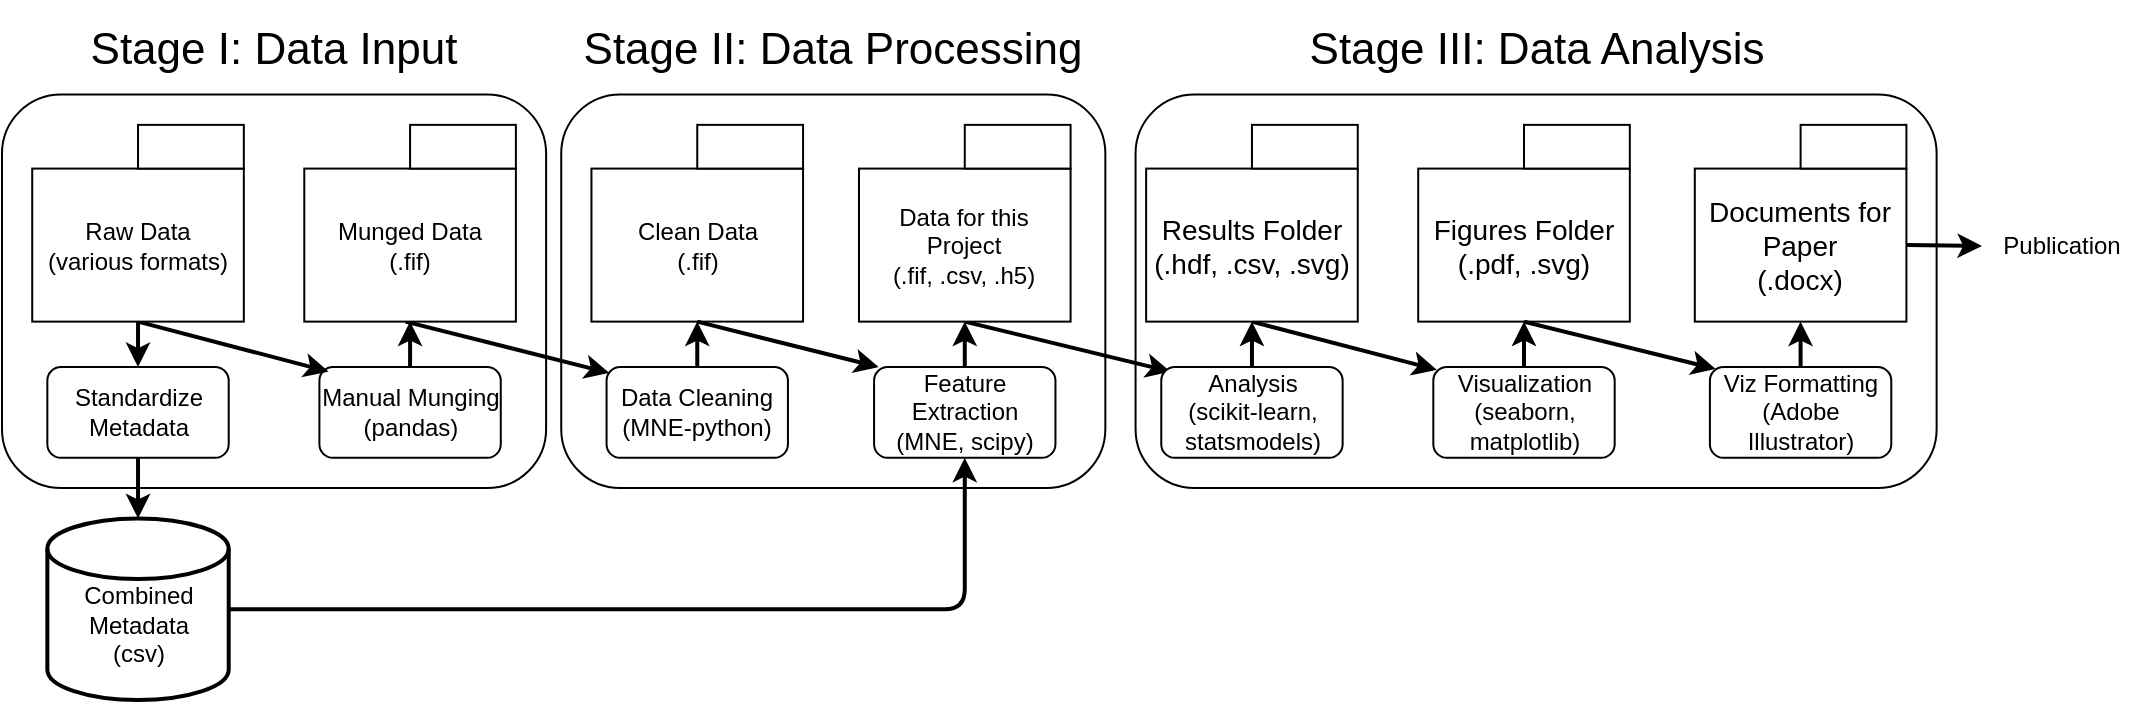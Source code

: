 <mxfile userAgent="Mozilla/5.0 (Macintosh; Intel Mac OS X 10_11_3) AppleWebKit/537.36 (KHTML, like Gecko) Chrome/49.0.262.110 Safari/537.36" version="5.4.1.4" editor="www.draw.io" type="google"><diagram><mxGraphModel dx="1363" dy="791" grid="1" gridSize="10" guides="1" tooltips="1" connect="1" arrows="1" fold="1" page="1" pageScale="1" pageWidth="1100" pageHeight="850" background="#ffffff" math="0" shadow="0"><root><mxCell id="0"/><mxCell id="1" parent="0"/><mxCell id="3bd5dab3feeb4b83-63" value="" style="rounded=1;whiteSpace=wrap;html=1;fontSize=12;" vertex="1" parent="1"><mxGeometry x="576.786" y="58.297" width="400.529" height="196.757" as="geometry"/></mxCell><mxCell id="3bd5dab3feeb4b83-21" value="" style="rounded=1;whiteSpace=wrap;html=1;fontSize=12;" vertex="1" parent="1"><mxGeometry x="289.614" y="58.297" width="272.057" height="196.757" as="geometry"/></mxCell><mxCell id="3bd5dab3feeb4b83-8" value="" style="rounded=1;whiteSpace=wrap;html=1;fontSize=12;" vertex="1" parent="1"><mxGeometry x="10" y="58.297" width="272.057" height="196.757" as="geometry"/></mxCell><mxCell id="3bd5dab3feeb4b83-1" value="&lt;div&gt;&lt;br&gt;&lt;/div&gt;Combined&lt;div&gt;Metadata&lt;/div&gt;&lt;div&gt;(csv)&lt;/div&gt;" style="strokeWidth=2;html=1;shape=mxgraph.flowchart.database;whiteSpace=wrap;fontSize=12;" vertex="1" parent="1"><mxGeometry x="32.671" y="270.189" width="90.686" height="90.811" as="geometry"/></mxCell><mxCell id="3bd5dab3feeb4b83-5" value="Standardize&lt;div&gt;Metadata&lt;/div&gt;" style="rounded=1;whiteSpace=wrap;html=1;fontSize=12;" vertex="1" parent="1"><mxGeometry x="32.671" y="194.514" width="90.686" height="45.405" as="geometry"/></mxCell><mxCell id="3bd5dab3feeb4b83-6" value="" style="endArrow=classic;html=1;exitX=0.5;exitY=1;entryX=0.5;entryY=0;fontSize=12;strokeWidth=2;" edge="1" parent="1" source="3bd5dab3feeb4b83-2" target="3bd5dab3feeb4b83-5"><mxGeometry width="50" height="50" relative="1" as="geometry"><mxPoint x="-73.129" y="171.811" as="sourcePoint"/><mxPoint x="-35.343" y="133.973" as="targetPoint"/></mxGeometry></mxCell><mxCell id="3bd5dab3feeb4b83-7" value="" style="endArrow=classic;html=1;exitX=0.5;exitY=1;entryX=0.5;entryY=0;entryPerimeter=0;fontSize=12;strokeWidth=2;" edge="1" parent="1" source="3bd5dab3feeb4b83-5" target="3bd5dab3feeb4b83-1"><mxGeometry x="85.571" y="179.378" width="37.786" height="37.838" as="geometry"><mxPoint x="85.571" y="179.378" as="sourcePoint"/><mxPoint x="85.571" y="202.081" as="targetPoint"/></mxGeometry></mxCell><mxCell id="3bd5dab3feeb4b83-14" value="Manual Munging&lt;div&gt;(pandas)&lt;/div&gt;" style="rounded=1;whiteSpace=wrap;html=1;fontSize=12;" vertex="1" parent="1"><mxGeometry x="168.7" y="194.514" width="90.686" height="45.405" as="geometry"/></mxCell><mxCell id="3bd5dab3feeb4b83-15" value="" style="endArrow=classic;html=1;exitX=0.5;exitY=0;entryX=0.5;entryY=1;fontSize=12;strokeWidth=2;" edge="1" source="3bd5dab3feeb4b83-14" target="3bd5dab3feeb4b83-12" parent="1"><mxGeometry x="214.043" y="171.811" width="37.786" height="37.838" as="geometry"><mxPoint x="100.686" y="133.973" as="sourcePoint"/><mxPoint x="62.9" y="171.811" as="targetPoint"/></mxGeometry></mxCell><mxCell id="3bd5dab3feeb4b83-19" value="Data Cleaning (MNE-python)" style="rounded=1;whiteSpace=wrap;html=1;fontSize=12;" vertex="1" parent="1"><mxGeometry x="312.286" y="194.514" width="90.686" height="45.405" as="geometry"/></mxCell><mxCell id="3bd5dab3feeb4b83-20" value="" style="endArrow=classic;html=1;exitX=0.5;exitY=0;entryX=0.5;entryY=1;fontSize=12;strokeWidth=2;" edge="1" source="3bd5dab3feeb4b83-19" target="3bd5dab3feeb4b83-17" parent="1"><mxGeometry x="357.629" y="171.811" width="37.786" height="37.838" as="geometry"><mxPoint x="244.271" y="133.973" as="sourcePoint"/><mxPoint x="206.486" y="171.811" as="targetPoint"/></mxGeometry></mxCell><mxCell id="3bd5dab3feeb4b83-45" value="Publication" style="text;html=1;strokeColor=none;fillColor=none;align=center;verticalAlign=middle;whiteSpace=wrap;overflow=hidden;fontSize=12;" vertex="1" parent="1"><mxGeometry x="1000" y="122" width="80" height="24" as="geometry"/></mxCell><mxCell id="3bd5dab3feeb4b83-50" value="" style="endArrow=classic;html=1;exitX=0.5;exitY=1;entryX=0.05;entryY=0.05;entryPerimeter=0;fontSize=12;strokeWidth=2;" edge="1" parent="1" target="3bd5dab3feeb4b83-33"><mxGeometry x="470.986" y="179.378" width="37.786" height="37.838" as="geometry"><mxPoint x="491.39" y="171.811" as="sourcePoint"/><mxPoint x="627.419" y="194.514" as="targetPoint"/></mxGeometry></mxCell><mxCell id="3bd5dab3feeb4b83-51" value="" style="endArrow=classic;html=1;exitX=0.5;exitY=1;entryX=0.019;entryY=0.031;entryPerimeter=0;fontSize=12;strokeWidth=2;" edge="1" parent="1" target="3bd5dab3feeb4b83-69"><mxGeometry x="614.571" y="179.378" width="37.786" height="37.838" as="geometry"><mxPoint x="634.976" y="171.811" as="sourcePoint"/><mxPoint x="730.196" y="196.784" as="targetPoint"/></mxGeometry></mxCell><mxCell id="3bd5dab3feeb4b83-52" value="" style="endArrow=classic;html=1;exitX=0.5;exitY=1;entryX=0.014;entryY=0.064;entryPerimeter=0;fontSize=12;strokeWidth=2;" edge="1" parent="1" target="3bd5dab3feeb4b83-19"><mxGeometry x="191.371" y="179.378" width="37.786" height="37.838" as="geometry"><mxPoint x="211.776" y="171.811" as="sourcePoint"/><mxPoint x="306.996" y="196.784" as="targetPoint"/></mxGeometry></mxCell><mxCell id="3bd5dab3feeb4b83-53" value="" style="endArrow=classic;html=1;exitX=0.5;exitY=1;entryX=0.05;entryY=0.05;entryPerimeter=0;fontSize=12;strokeWidth=2;" edge="1" parent="1"><mxGeometry x="57.61" y="179.378" width="37.786" height="37.838" as="geometry"><mxPoint x="78.014" y="171.811" as="sourcePoint"/><mxPoint x="173.234" y="196.784" as="targetPoint"/></mxGeometry></mxCell><mxCell id="3bd5dab3feeb4b83-26" value="Feature Extraction&lt;div&gt;(MNE, scipy)&lt;/div&gt;" style="rounded=1;whiteSpace=wrap;html=1;fontSize=12;" vertex="1" parent="1"><mxGeometry x="446.047" y="194.514" width="90.686" height="45.405" as="geometry"/></mxCell><mxCell id="3bd5dab3feeb4b83-27" value="" style="endArrow=classic;html=1;exitX=0.5;exitY=0;entryX=0.5;entryY=1;fontSize=12;strokeWidth=2;" edge="1" source="3bd5dab3feeb4b83-26" target="3bd5dab3feeb4b83-24" parent="1"><mxGeometry x="1098.229" y="262.622" width="37.786" height="37.838" as="geometry"><mxPoint x="984.871" y="224.784" as="sourcePoint"/><mxPoint x="947.086" y="262.622" as="targetPoint"/></mxGeometry></mxCell><mxCell id="3bd5dab3feeb4b83-33" value="Analysis&lt;div&gt;(scikit-learn, statsmodels)&lt;/div&gt;" style="rounded=1;whiteSpace=wrap;html=1;fontSize=12;" vertex="1" parent="1"><mxGeometry x="589.633" y="194.514" width="90.686" height="45.405" as="geometry"/></mxCell><mxCell id="3bd5dab3feeb4b83-34" value="" style="endArrow=classic;html=1;exitX=0.5;exitY=0;entryX=0.5;entryY=1;fontSize=12;strokeWidth=2;" edge="1" source="3bd5dab3feeb4b83-33" target="3bd5dab3feeb4b83-31" parent="1"><mxGeometry x="1377.843" y="262.622" width="37.786" height="37.838" as="geometry"><mxPoint x="1264.486" y="224.784" as="sourcePoint"/><mxPoint x="1226.7" y="262.622" as="targetPoint"/></mxGeometry></mxCell><mxCell id="3bd5dab3feeb4b83-38" value="&lt;div&gt;Viz Formatting (Adobe Illustrator)&lt;/div&gt;" style="rounded=1;whiteSpace=wrap;html=1;fontSize=12;" vertex="1" parent="1"><mxGeometry x="863.957" y="194.514" width="90.686" height="45.405" as="geometry"/></mxCell><mxCell id="3bd5dab3feeb4b83-24" value="Data for this Project&lt;div&gt;(.fif, .csv, .h5)&lt;/div&gt;" style="whiteSpace=wrap;html=1;fontSize=12;" vertex="1" parent="1"><mxGeometry x="438.49" y="95.294" width="105.8" height="76.517" as="geometry"/></mxCell><mxCell id="3bd5dab3feeb4b83-25" value="" style="whiteSpace=wrap;html=1;fontSize=12;" vertex="1" parent="1"><mxGeometry x="491.39" y="73.432" width="52.9" height="21.862" as="geometry"/></mxCell><mxCell id="3bd5dab3feeb4b83-12" value="Munged Data&lt;div&gt;(.fif)&lt;/div&gt;" style="whiteSpace=wrap;html=1;fontSize=12;" vertex="1" parent="1"><mxGeometry x="161.143" y="95.294" width="105.8" height="76.517" as="geometry"/></mxCell><mxCell id="3bd5dab3feeb4b83-13" value="" style="whiteSpace=wrap;html=1;fontSize=12;" vertex="1" parent="1"><mxGeometry x="214.043" y="73.432" width="52.9" height="21.862" as="geometry"/></mxCell><mxCell id="3bd5dab3feeb4b83-17" value="Clean Data&lt;div&gt;(.fif)&lt;/div&gt;" style="whiteSpace=wrap;html=1;fontSize=12;" vertex="1" parent="1"><mxGeometry x="304.729" y="95.294" width="105.8" height="76.517" as="geometry"/></mxCell><mxCell id="3bd5dab3feeb4b83-54" value="" style="endArrow=classic;html=1;exitX=0.5;exitY=1;entryX=0.025;entryY=0;fontSize=12;strokeWidth=2;entryPerimeter=0;" edge="1" parent="1" source="3bd5dab3feeb4b83-17" target="3bd5dab3feeb4b83-26"><mxGeometry x="390.124" y="171.811" width="37.786" height="37.838" as="geometry"><mxPoint x="410.529" y="164.243" as="sourcePoint"/><mxPoint x="505.749" y="189.216" as="targetPoint"/></mxGeometry></mxCell><mxCell id="3bd5dab3feeb4b83-18" value="" style="whiteSpace=wrap;html=1;fontSize=12;" vertex="1" parent="1"><mxGeometry x="357.629" y="73.432" width="52.9" height="21.862" as="geometry"/></mxCell><mxCell id="3bd5dab3feeb4b83-2" value="Raw Data&lt;div&gt;(various formats)&lt;/div&gt;" style="whiteSpace=wrap;html=1;fontSize=12;" vertex="1" parent="1"><mxGeometry x="25.114" y="95.294" width="105.8" height="76.517" as="geometry"/></mxCell><mxCell id="3bd5dab3feeb4b83-3" value="" style="whiteSpace=wrap;html=1;fontSize=12;" vertex="1" parent="1"><mxGeometry x="78.014" y="73.432" width="52.9" height="21.862" as="geometry"/></mxCell><mxCell id="3bd5dab3feeb4b83-55" value="" style="endArrow=classic;html=1;exitX=1;exitY=0.5;entryX=0.5;entryY=1;fontSize=12;exitPerimeter=0;strokeWidth=2;" edge="1" parent="1" source="3bd5dab3feeb4b83-1" target="3bd5dab3feeb4b83-26"><mxGeometry x="93.129" y="186.946" width="37.786" height="37.838" as="geometry"><mxPoint x="85.571" y="247.486" as="sourcePoint"/><mxPoint x="85.571" y="277.757" as="targetPoint"/><Array as="points"><mxPoint x="491.39" y="315.595"/></Array></mxGeometry></mxCell><mxCell id="3bd5dab3feeb4b83-59" value="Stage III: Data Analysis" style="text;html=1;strokeColor=none;fillColor=none;align=center;verticalAlign=middle;whiteSpace=wrap;overflow=hidden;fontSize=22;" vertex="1" parent="1"><mxGeometry x="636" y="13" width="283" height="45" as="geometry"/></mxCell><mxCell id="3bd5dab3feeb4b83-61" value="Stage II: Data Processing" style="text;html=1;strokeColor=none;fillColor=none;align=center;verticalAlign=middle;whiteSpace=wrap;overflow=hidden;fontSize=22;" vertex="1" parent="1"><mxGeometry x="263" y="11" width="325" height="49" as="geometry"/></mxCell><mxCell id="3bd5dab3feeb4b83-62" value="&lt;span&gt;Stage I: Data Input&lt;/span&gt;" style="text;html=1;strokeColor=none;fillColor=none;align=center;verticalAlign=middle;whiteSpace=wrap;overflow=hidden;fontSize=22;" vertex="1" parent="1"><mxGeometry x="16" y="13" width="260" height="45" as="geometry"/></mxCell><mxCell id="3bd5dab3feeb4b83-65" value="" style="group;fontSize=12;" vertex="1" connectable="0" parent="1"><mxGeometry x="718.104" y="73.432" width="105.8" height="98.378" as="geometry"/></mxCell><mxCell id="3bd5dab3feeb4b83-36" value="Figures Folder&lt;div&gt;(.pdf, .svg)&lt;/div&gt;" style="whiteSpace=wrap;html=1;fontSize=14;" vertex="1" parent="3bd5dab3feeb4b83-65"><mxGeometry y="21.862" width="105.8" height="76.517" as="geometry"/></mxCell><mxCell id="3bd5dab3feeb4b83-37" value="" style="whiteSpace=wrap;html=1;fontSize=14;" vertex="1" parent="3bd5dab3feeb4b83-65"><mxGeometry x="52.9" width="52.9" height="21.862" as="geometry"/></mxCell><mxCell id="3bd5dab3feeb4b83-66" value="" style="group;fontSize=12;" vertex="1" connectable="0" parent="1"><mxGeometry x="582.076" y="73.432" width="105.8" height="98.378" as="geometry"/></mxCell><mxCell id="3bd5dab3feeb4b83-31" value="Results Folder&lt;div&gt;(.hdf, .csv, .svg)&lt;/div&gt;" style="whiteSpace=wrap;html=1;fontSize=14;" vertex="1" parent="3bd5dab3feeb4b83-66"><mxGeometry y="21.862" width="105.8" height="76.517" as="geometry"/></mxCell><mxCell id="3bd5dab3feeb4b83-32" value="" style="whiteSpace=wrap;html=1;fontSize=14;" vertex="1" parent="3bd5dab3feeb4b83-66"><mxGeometry x="52.9" width="52.9" height="21.862" as="geometry"/></mxCell><mxCell id="3bd5dab3feeb4b83-67" value="" style="group;fontSize=12;" vertex="1" connectable="0" parent="1"><mxGeometry x="856.4" y="73.432" width="105.8" height="98.378" as="geometry"/></mxCell><mxCell id="3bd5dab3feeb4b83-42" value="Documents for Paper&lt;div&gt;(.docx)&lt;/div&gt;" style="whiteSpace=wrap;html=1;fontSize=14;" vertex="1" parent="3bd5dab3feeb4b83-67"><mxGeometry y="21.862" width="105.8" height="76.517" as="geometry"/></mxCell><mxCell id="3bd5dab3feeb4b83-43" value="" style="whiteSpace=wrap;html=1;fontSize=14;" vertex="1" parent="3bd5dab3feeb4b83-67"><mxGeometry x="52.9" width="52.9" height="21.862" as="geometry"/></mxCell><mxCell id="3bd5dab3feeb4b83-68" value="" style="endArrow=classic;html=1;exitX=0.5;exitY=0;fontSize=12;strokeWidth=2;entryX=0.5;entryY=1;" edge="1" parent="1" source="3bd5dab3feeb4b83-38" target="3bd5dab3feeb4b83-42"><mxGeometry x="619.861" y="178.622" width="37.786" height="37.838" as="geometry"><mxPoint x="823.904" y="132.964" as="sourcePoint"/><mxPoint x="869.247" y="132.964" as="targetPoint"/></mxGeometry></mxCell><mxCell id="3bd5dab3feeb4b83-69" value="Visualization&lt;div&gt;(seaborn, matplotlib)&lt;/div&gt;" style="rounded=1;whiteSpace=wrap;html=1;fontSize=12;" vertex="1" parent="1"><mxGeometry x="725.661" y="194.514" width="90.686" height="45.405" as="geometry"/></mxCell><mxCell id="3bd5dab3feeb4b83-70" value="" style="endArrow=classic;html=1;exitX=0.5;exitY=0;entryX=0.5;entryY=1;fontSize=12;strokeWidth=2;" edge="1" parent="1" source="3bd5dab3feeb4b83-69" target="3bd5dab3feeb4b83-36"><mxGeometry x="622.129" y="186.946" width="37.786" height="37.838" as="geometry"><mxPoint x="642.533" y="179.378" as="sourcePoint"/><mxPoint x="734.946" y="203.486" as="targetPoint"/></mxGeometry></mxCell><mxCell id="3bd5dab3feeb4b83-44" value="" style="endArrow=classic;html=1;exitX=1;exitY=0.5;fontSize=12;strokeWidth=2;entryX=0;entryY=0.5;" edge="1" parent="1" source="3bd5dab3feeb4b83-42" target="3bd5dab3feeb4b83-45"><mxGeometry x="750.6" y="179.378" width="37.786" height="37.838" as="geometry"><mxPoint x="750.6" y="179.378" as="sourcePoint"/><mxPoint x="992.429" y="133.216" as="targetPoint"/></mxGeometry></mxCell><mxCell id="3bd5dab3feeb4b83-71" value="" style="endArrow=classic;html=1;exitX=0.5;exitY=1;entryX=0.032;entryY=0.021;fontSize=12;strokeWidth=2;entryPerimeter=0;" edge="1" parent="1" source="3bd5dab3feeb4b83-36" target="3bd5dab3feeb4b83-38"><mxGeometry x="629.686" y="194.514" width="37.786" height="37.838" as="geometry"><mxPoint x="778.561" y="202.189" as="sourcePoint"/><mxPoint x="778.561" y="179.27" as="targetPoint"/></mxGeometry></mxCell></root></mxGraphModel></diagram></mxfile>